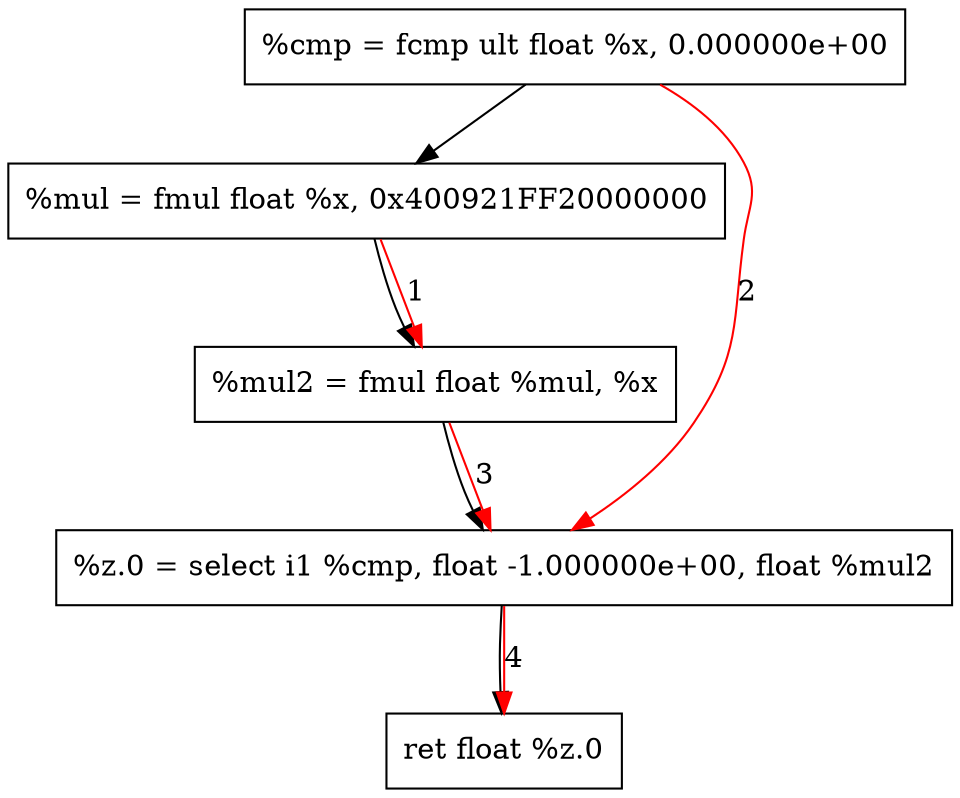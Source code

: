 digraph "CDFG for'func' function" {
	Node0x55b9b16400f0[shape=record, label="  %cmp = fcmp ult float %x, 0.000000e+00"]
	Node0x55b9b1640160[shape=record, label="  %mul = fmul float %x, 0x400921FF20000000"]
	Node0x55b9b16401f0[shape=record, label="  %mul2 = fmul float %mul, %x"]
	Node0x55b9b15c9c98[shape=record, label="  %z.0 = select i1 %cmp, float -1.000000e+00, float %mul2"]
	Node0x55b9b1640038[shape=record, label="  ret float %z.0"]
	Node0x55b9b16400f0 -> Node0x55b9b1640160
	Node0x55b9b1640160 -> Node0x55b9b16401f0
	Node0x55b9b16401f0 -> Node0x55b9b15c9c98
	Node0x55b9b15c9c98 -> Node0x55b9b1640038
edge [color=red]
	Node0x55b9b1640160 -> Node0x55b9b16401f0[label="1"]
	Node0x55b9b16400f0 -> Node0x55b9b15c9c98[label="2"]
	Node0x55b9b16401f0 -> Node0x55b9b15c9c98[label="3"]
	Node0x55b9b15c9c98 -> Node0x55b9b1640038[label="4"]
}
